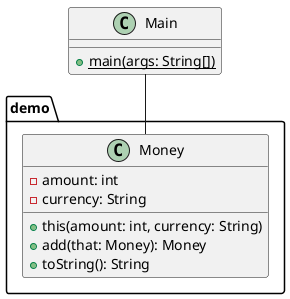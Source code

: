 @startuml
package demo {
    class Money {
        - amount: int
        - currency: String
        + this(amount: int, currency: String)
        + add(that: Money): Money
        + toString(): String
    }
}
class Main {
    + {static} main(args: String[])
}
Main -- Money
@enduml